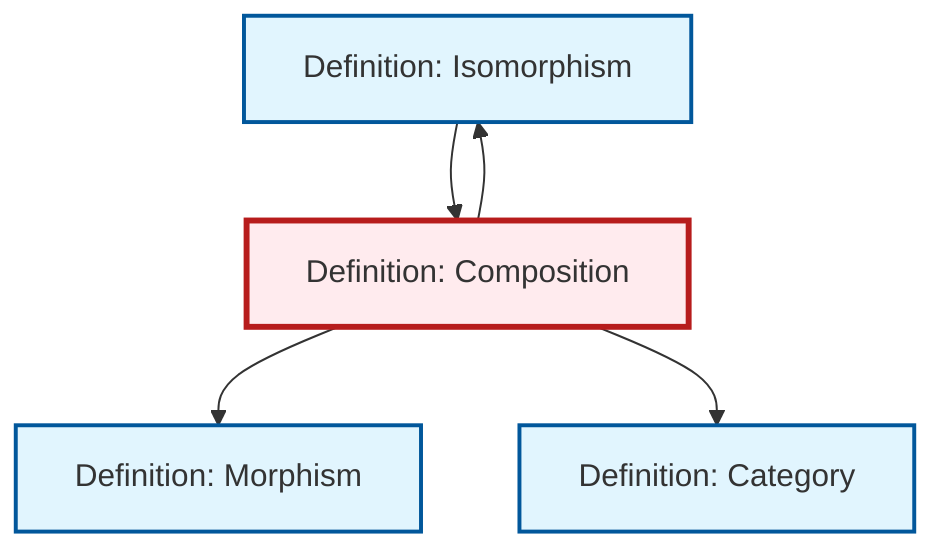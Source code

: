 graph TD
    classDef definition fill:#e1f5fe,stroke:#01579b,stroke-width:2px
    classDef theorem fill:#f3e5f5,stroke:#4a148c,stroke-width:2px
    classDef axiom fill:#fff3e0,stroke:#e65100,stroke-width:2px
    classDef example fill:#e8f5e9,stroke:#1b5e20,stroke-width:2px
    classDef current fill:#ffebee,stroke:#b71c1c,stroke-width:3px
    def-category["Definition: Category"]:::definition
    def-isomorphism["Definition: Isomorphism"]:::definition
    def-composition["Definition: Composition"]:::definition
    def-morphism["Definition: Morphism"]:::definition
    def-composition --> def-morphism
    def-composition --> def-category
    def-composition --> def-isomorphism
    def-isomorphism --> def-composition
    class def-composition current